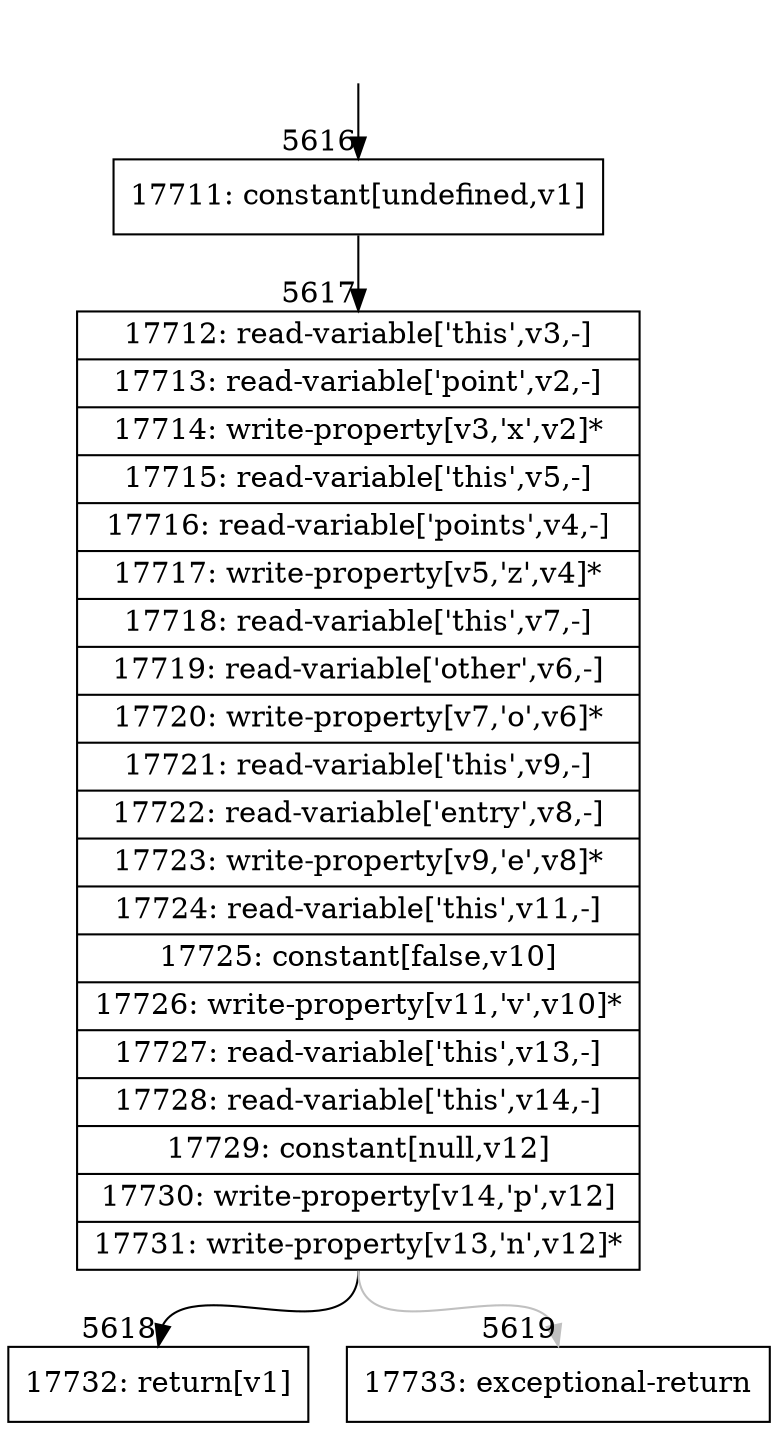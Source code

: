digraph {
rankdir="TD"
BB_entry531[shape=none,label=""];
BB_entry531 -> BB5616 [tailport=s, headport=n, headlabel="    5616"]
BB5616 [shape=record label="{17711: constant[undefined,v1]}" ] 
BB5616 -> BB5617 [tailport=s, headport=n, headlabel="      5617"]
BB5617 [shape=record label="{17712: read-variable['this',v3,-]|17713: read-variable['point',v2,-]|17714: write-property[v3,'x',v2]*|17715: read-variable['this',v5,-]|17716: read-variable['points',v4,-]|17717: write-property[v5,'z',v4]*|17718: read-variable['this',v7,-]|17719: read-variable['other',v6,-]|17720: write-property[v7,'o',v6]*|17721: read-variable['this',v9,-]|17722: read-variable['entry',v8,-]|17723: write-property[v9,'e',v8]*|17724: read-variable['this',v11,-]|17725: constant[false,v10]|17726: write-property[v11,'v',v10]*|17727: read-variable['this',v13,-]|17728: read-variable['this',v14,-]|17729: constant[null,v12]|17730: write-property[v14,'p',v12]|17731: write-property[v13,'n',v12]*}" ] 
BB5617 -> BB5618 [tailport=s, headport=n, headlabel="      5618"]
BB5617 -> BB5619 [tailport=s, headport=n, color=gray, headlabel="      5619"]
BB5618 [shape=record label="{17732: return[v1]}" ] 
BB5619 [shape=record label="{17733: exceptional-return}" ] 
//#$~ 3306
}
